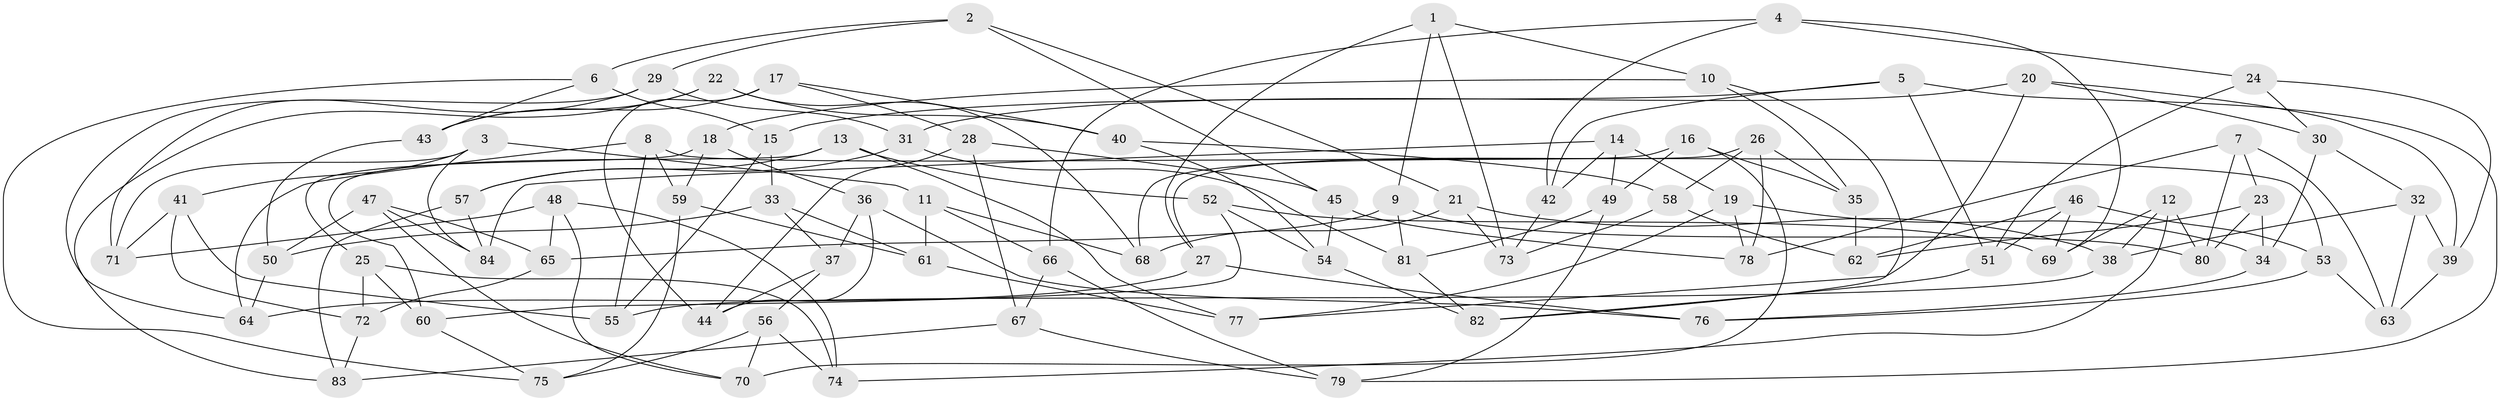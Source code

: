 // coarse degree distribution, {4: 0.54, 3: 0.06, 5: 0.16, 9: 0.02, 6: 0.04, 2: 0.04, 7: 0.08, 8: 0.06}
// Generated by graph-tools (version 1.1) at 2025/00/03/04/25 22:00:56]
// undirected, 84 vertices, 168 edges
graph export_dot {
graph [start="1"]
  node [color=gray90,style=filled];
  1;
  2;
  3;
  4;
  5;
  6;
  7;
  8;
  9;
  10;
  11;
  12;
  13;
  14;
  15;
  16;
  17;
  18;
  19;
  20;
  21;
  22;
  23;
  24;
  25;
  26;
  27;
  28;
  29;
  30;
  31;
  32;
  33;
  34;
  35;
  36;
  37;
  38;
  39;
  40;
  41;
  42;
  43;
  44;
  45;
  46;
  47;
  48;
  49;
  50;
  51;
  52;
  53;
  54;
  55;
  56;
  57;
  58;
  59;
  60;
  61;
  62;
  63;
  64;
  65;
  66;
  67;
  68;
  69;
  70;
  71;
  72;
  73;
  74;
  75;
  76;
  77;
  78;
  79;
  80;
  81;
  82;
  83;
  84;
  1 -- 9;
  1 -- 27;
  1 -- 10;
  1 -- 73;
  2 -- 29;
  2 -- 21;
  2 -- 6;
  2 -- 45;
  3 -- 11;
  3 -- 84;
  3 -- 71;
  3 -- 41;
  4 -- 69;
  4 -- 42;
  4 -- 24;
  4 -- 66;
  5 -- 79;
  5 -- 15;
  5 -- 51;
  5 -- 42;
  6 -- 43;
  6 -- 15;
  6 -- 75;
  7 -- 80;
  7 -- 78;
  7 -- 63;
  7 -- 23;
  8 -- 55;
  8 -- 53;
  8 -- 59;
  8 -- 64;
  9 -- 65;
  9 -- 80;
  9 -- 81;
  10 -- 82;
  10 -- 35;
  10 -- 18;
  11 -- 66;
  11 -- 68;
  11 -- 61;
  12 -- 80;
  12 -- 74;
  12 -- 69;
  12 -- 38;
  13 -- 57;
  13 -- 77;
  13 -- 52;
  13 -- 60;
  14 -- 19;
  14 -- 84;
  14 -- 42;
  14 -- 49;
  15 -- 55;
  15 -- 33;
  16 -- 49;
  16 -- 68;
  16 -- 70;
  16 -- 35;
  17 -- 40;
  17 -- 28;
  17 -- 43;
  17 -- 44;
  18 -- 59;
  18 -- 36;
  18 -- 25;
  19 -- 78;
  19 -- 77;
  19 -- 34;
  20 -- 39;
  20 -- 30;
  20 -- 31;
  20 -- 77;
  21 -- 73;
  21 -- 38;
  21 -- 68;
  22 -- 68;
  22 -- 83;
  22 -- 43;
  22 -- 40;
  23 -- 34;
  23 -- 62;
  23 -- 80;
  24 -- 51;
  24 -- 30;
  24 -- 39;
  25 -- 72;
  25 -- 60;
  25 -- 74;
  26 -- 27;
  26 -- 58;
  26 -- 78;
  26 -- 35;
  27 -- 64;
  27 -- 76;
  28 -- 45;
  28 -- 67;
  28 -- 44;
  29 -- 31;
  29 -- 64;
  29 -- 71;
  30 -- 32;
  30 -- 34;
  31 -- 57;
  31 -- 81;
  32 -- 38;
  32 -- 63;
  32 -- 39;
  33 -- 37;
  33 -- 61;
  33 -- 50;
  34 -- 76;
  35 -- 62;
  36 -- 76;
  36 -- 37;
  36 -- 44;
  37 -- 56;
  37 -- 44;
  38 -- 55;
  39 -- 63;
  40 -- 54;
  40 -- 58;
  41 -- 72;
  41 -- 55;
  41 -- 71;
  42 -- 73;
  43 -- 50;
  45 -- 78;
  45 -- 54;
  46 -- 53;
  46 -- 69;
  46 -- 51;
  46 -- 62;
  47 -- 84;
  47 -- 50;
  47 -- 65;
  47 -- 70;
  48 -- 71;
  48 -- 70;
  48 -- 74;
  48 -- 65;
  49 -- 81;
  49 -- 79;
  50 -- 64;
  51 -- 82;
  52 -- 60;
  52 -- 54;
  52 -- 69;
  53 -- 76;
  53 -- 63;
  54 -- 82;
  56 -- 70;
  56 -- 74;
  56 -- 75;
  57 -- 83;
  57 -- 84;
  58 -- 73;
  58 -- 62;
  59 -- 75;
  59 -- 61;
  60 -- 75;
  61 -- 77;
  65 -- 72;
  66 -- 67;
  66 -- 79;
  67 -- 79;
  67 -- 83;
  72 -- 83;
  81 -- 82;
}
